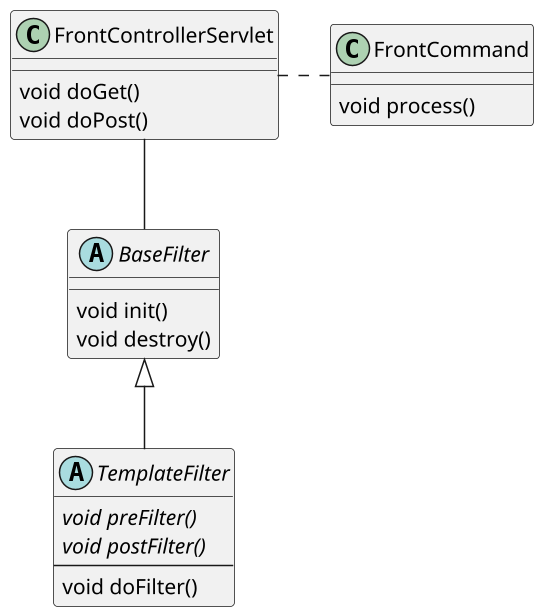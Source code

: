 @startuml
scale 1.5

class FrontControllerServlet {
    void doGet()
    void doPost()
}
abstract class BaseFilter {
    void init()
    void destroy()
}
abstract class TemplateFilter {
    {abstract} void preFilter()
    {abstract} void postFilter()
    --
    void doFilter()
}
class FrontCommand {
    void process()
}

FrontControllerServlet .right.-- FrontCommand
FrontControllerServlet -- BaseFilter
BaseFilter <|-- TemplateFilter
@enduml
